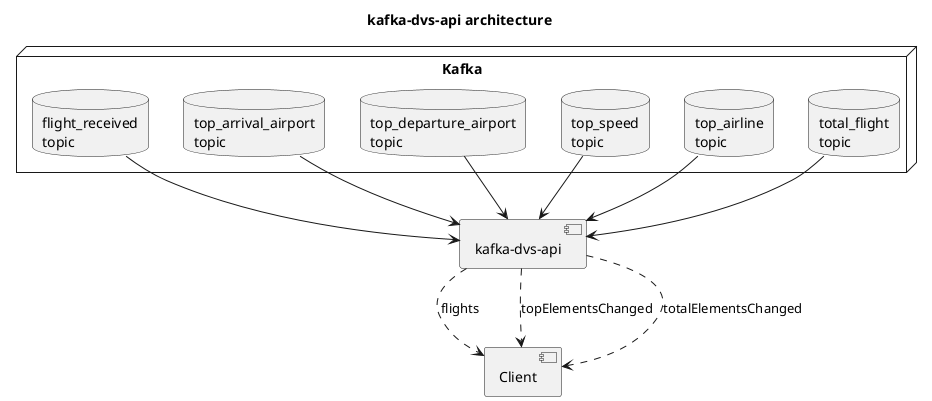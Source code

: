 @startuml
title kafka-dvs-api architecture

[kafka-dvs-api] as API
[Client] as client

node Kafka {
    database "flight_received\ntopic" as FlightTopic
    database "top_arrival_airport\ntopic" as TopArrivalAirportTopic
    database "top_departure_airport\ntopic" as TopDepartureAirportTopic
    database "top_speed\ntopic" as TopSpeedTopic
    database "top_airline\ntopic" as TopAirlineTopic
    database "total_flight\ntopic" as TotalFlightTopic
}

FlightTopic --> API
TopArrivalAirportTopic --> API
TopDepartureAirportTopic --> API
TopSpeedTopic --> API
TopAirlineTopic --> API
TotalFlightTopic --> API
API ..> client : flights
API ..> client : topElementsChanged
API ..> client : totalElementsChanged
@enduml
